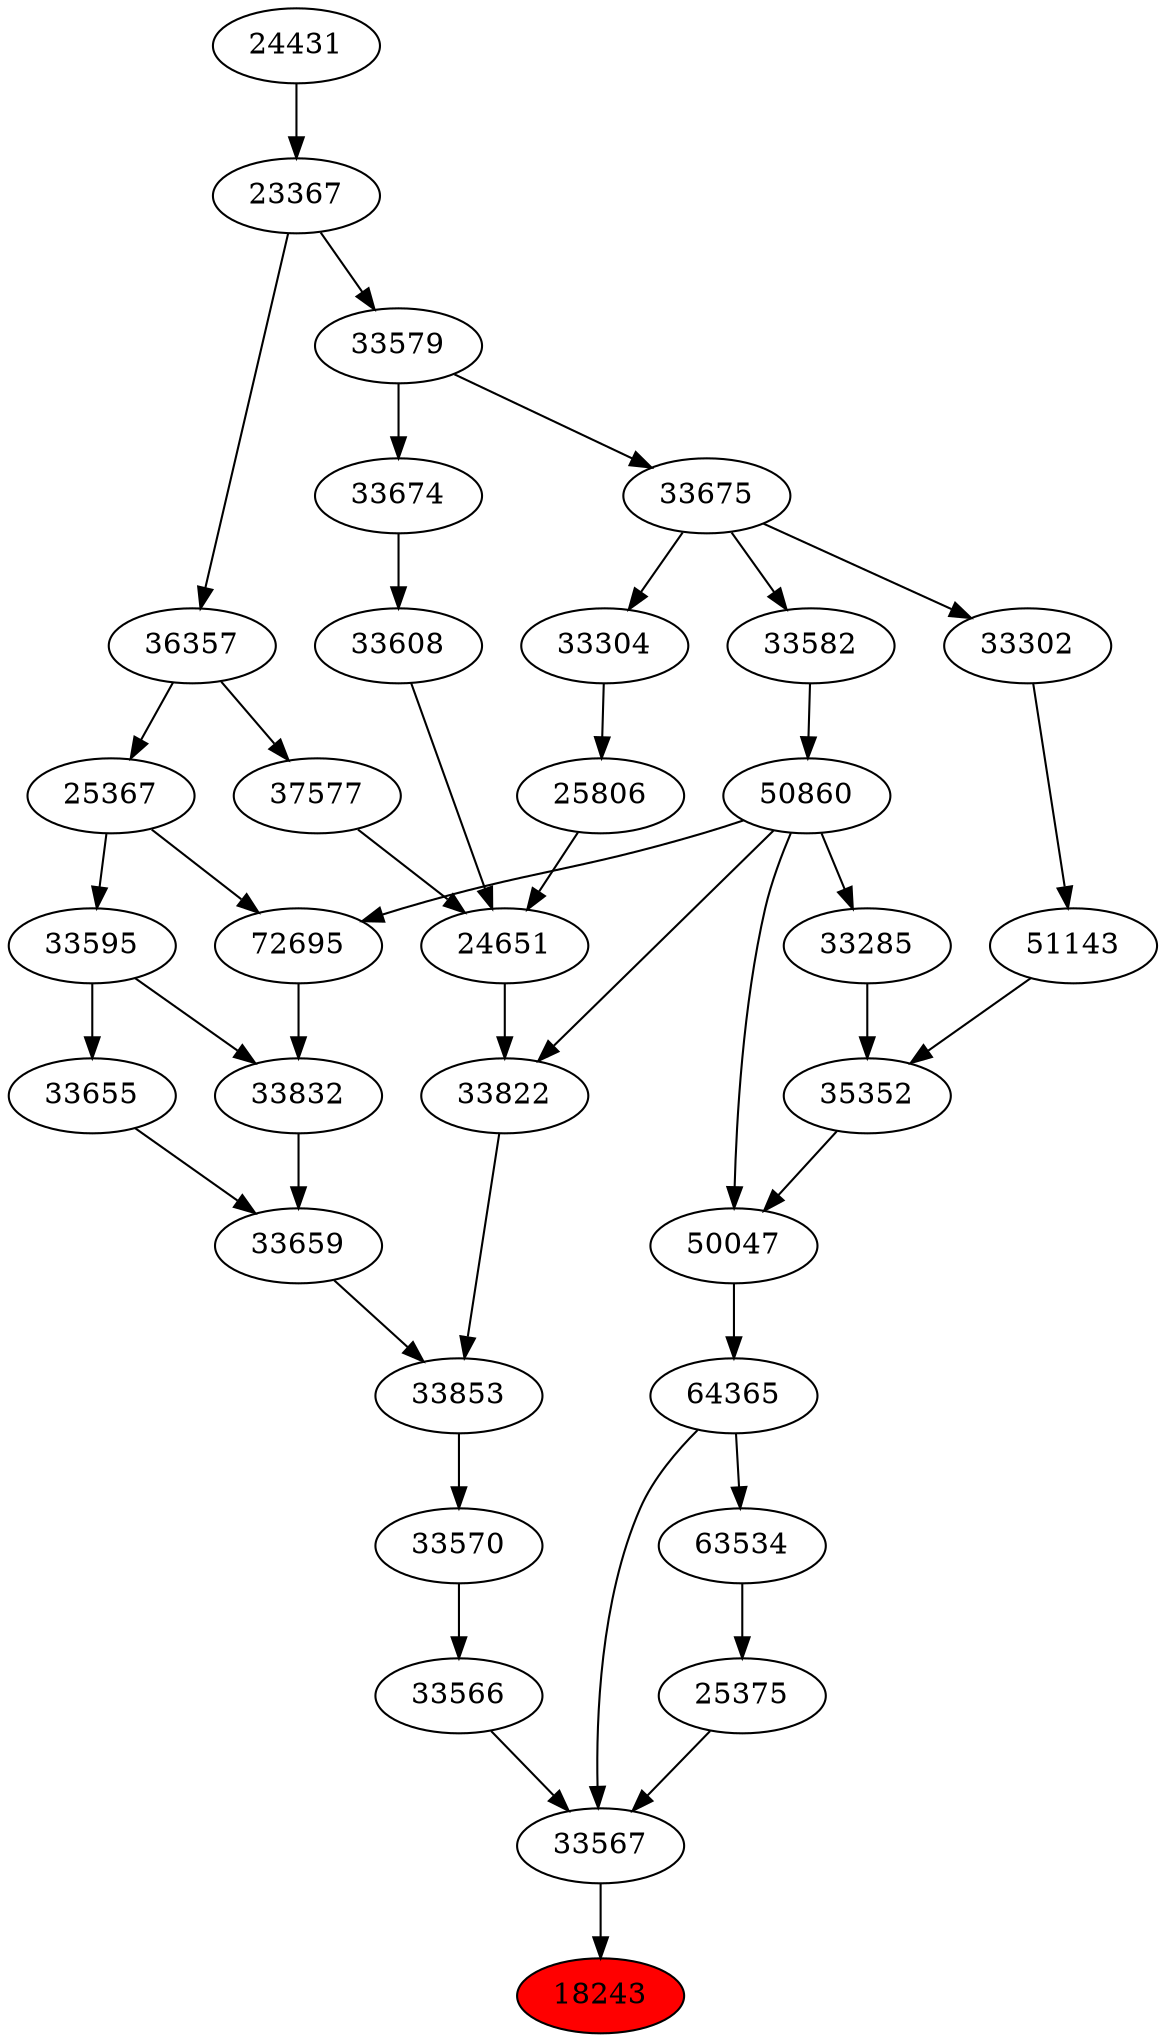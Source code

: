 strict digraph{ 
18243 [label="18243" fillcolor=red style=filled]
33567 -> 18243
33567 [label="33567"]
33566 -> 33567
25375 -> 33567
64365 -> 33567
33566 [label="33566"]
33570 -> 33566
25375 [label="25375"]
63534 -> 25375
64365 [label="64365"]
50047 -> 64365
33570 [label="33570"]
33853 -> 33570
63534 [label="63534"]
64365 -> 63534
50047 [label="50047"]
35352 -> 50047
50860 -> 50047
33853 [label="33853"]
33659 -> 33853
33822 -> 33853
35352 [label="35352"]
33285 -> 35352
51143 -> 35352
50860 [label="50860"]
33582 -> 50860
33659 [label="33659"]
33655 -> 33659
33832 -> 33659
33822 [label="33822"]
24651 -> 33822
50860 -> 33822
33285 [label="33285"]
50860 -> 33285
51143 [label="51143"]
33302 -> 51143
33582 [label="33582"]
33675 -> 33582
33655 [label="33655"]
33595 -> 33655
33832 [label="33832"]
72695 -> 33832
33595 -> 33832
24651 [label="24651"]
25806 -> 24651
33608 -> 24651
37577 -> 24651
33302 [label="33302"]
33675 -> 33302
33675 [label="33675"]
33579 -> 33675
33595 [label="33595"]
25367 -> 33595
72695 [label="72695"]
50860 -> 72695
25367 -> 72695
25806 [label="25806"]
33304 -> 25806
33608 [label="33608"]
33674 -> 33608
37577 [label="37577"]
36357 -> 37577
33579 [label="33579"]
23367 -> 33579
25367 [label="25367"]
36357 -> 25367
33304 [label="33304"]
33675 -> 33304
33674 [label="33674"]
33579 -> 33674
36357 [label="36357"]
23367 -> 36357
23367 [label="23367"]
24431 -> 23367
24431 [label="24431"]
}